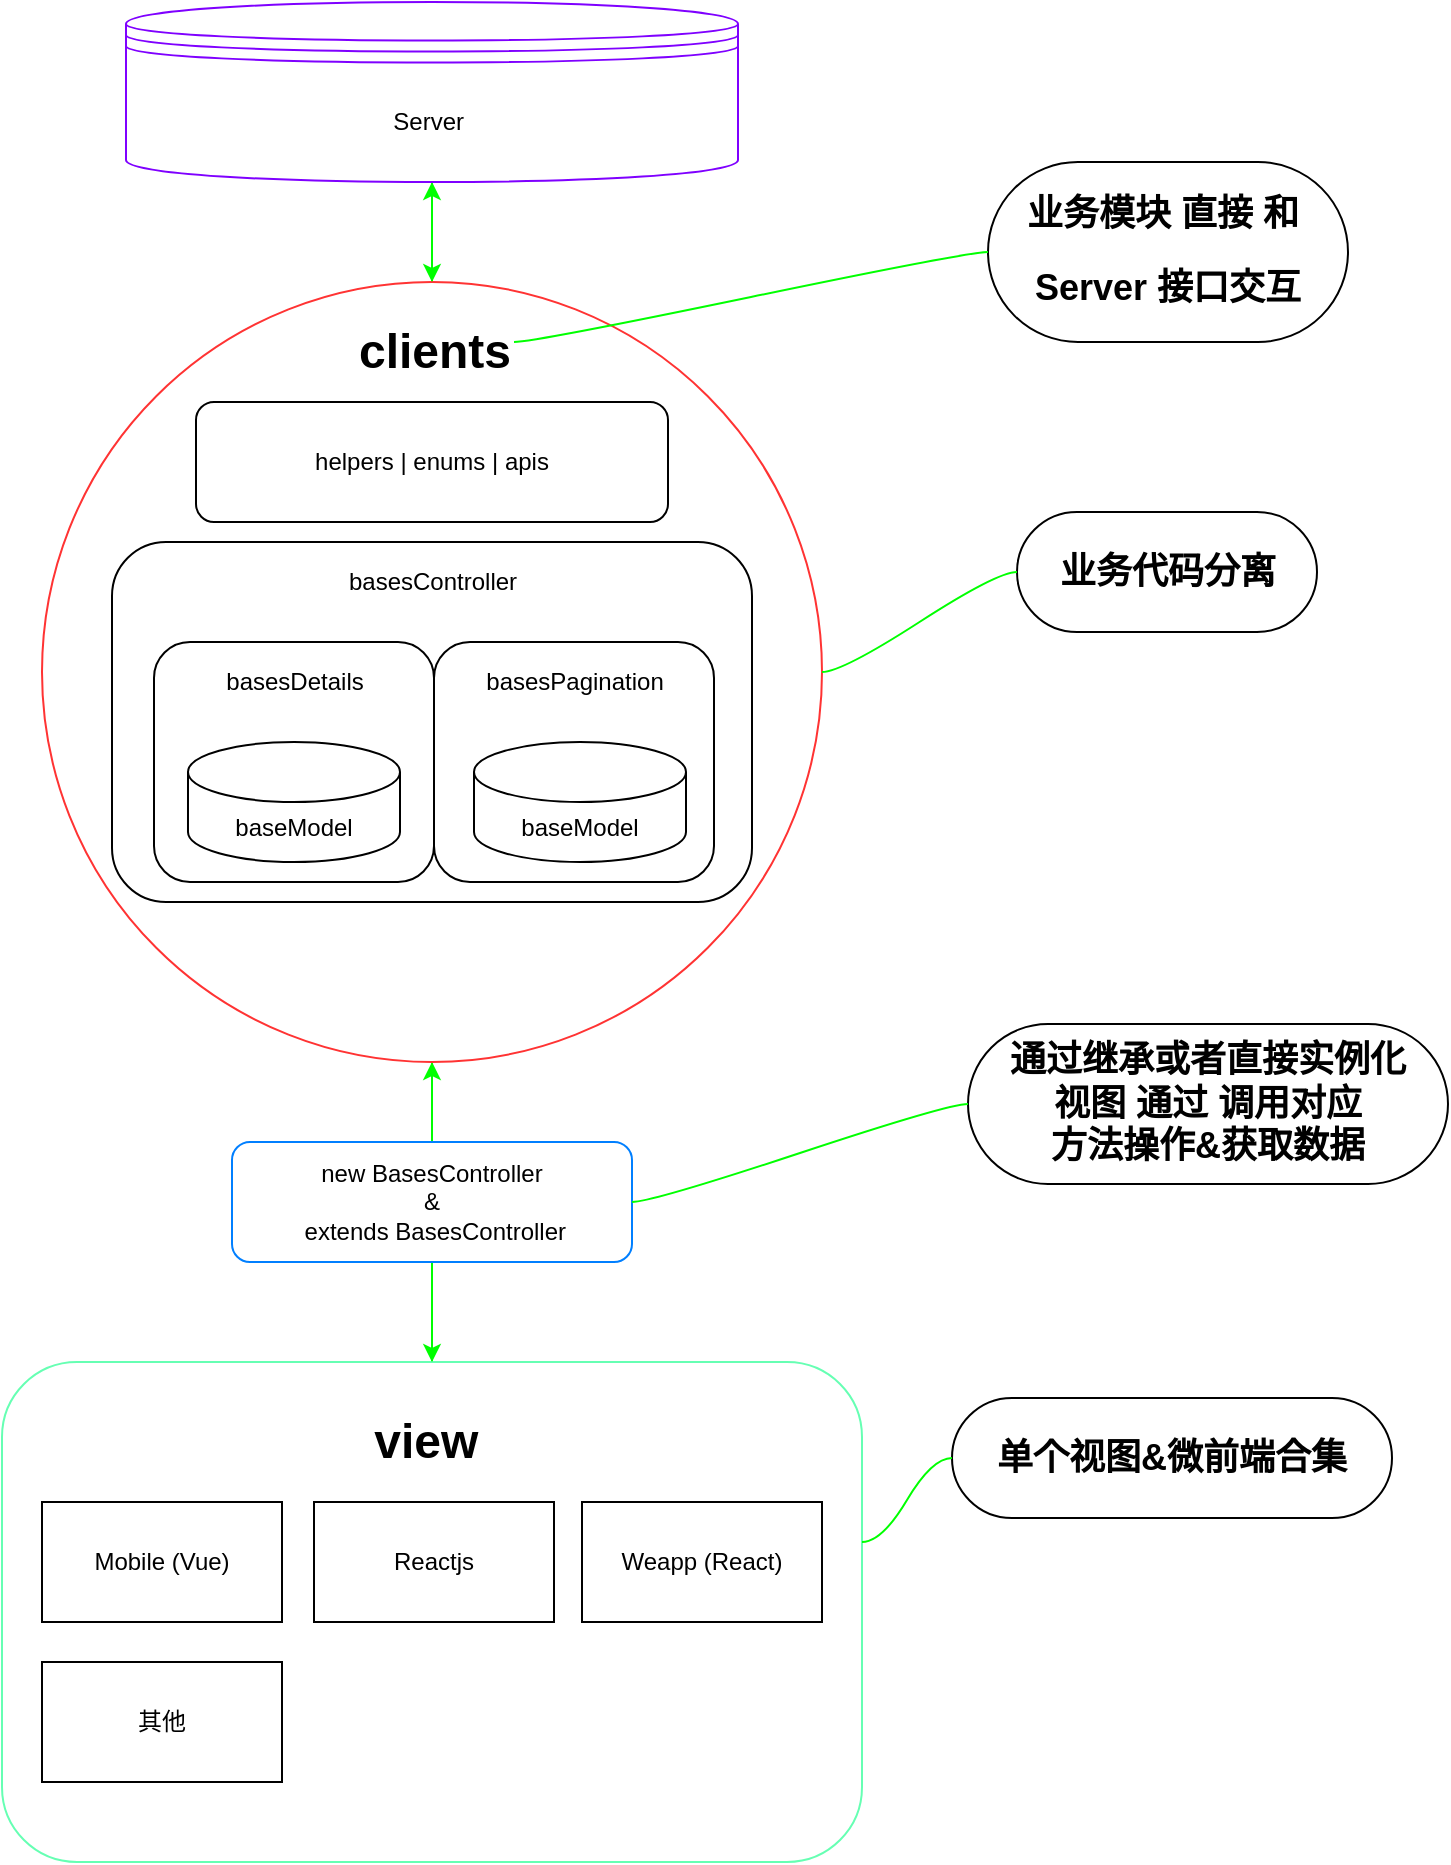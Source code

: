 <mxfile>
    <diagram id="yfga_TLR9oVwcaI-TNAI" name="第 1 页">
        <mxGraphModel dx="864" dy="654" grid="1" gridSize="10" guides="1" tooltips="1" connect="1" arrows="1" fold="1" page="1" pageScale="1" pageWidth="827" pageHeight="1169" math="0" shadow="0">
            <root>
                <mxCell id="0"/>
                <mxCell id="1" parent="0"/>
                <mxCell id="89" style="edgeStyle=orthogonalEdgeStyle;rounded=0;orthogonalLoop=1;jettySize=auto;html=1;strokeColor=#00FF00;" parent="1" source="76" edge="1">
                    <mxGeometry relative="1" as="geometry">
                        <mxPoint x="275" y="530" as="targetPoint"/>
                    </mxGeometry>
                </mxCell>
                <mxCell id="76" value="" style="rounded=1;whiteSpace=wrap;html=1;strokeColor=#66FFB3;" parent="1" vertex="1">
                    <mxGeometry x="60" y="680" width="430" height="250" as="geometry"/>
                </mxCell>
                <mxCell id="80" style="edgeStyle=orthogonalEdgeStyle;rounded=0;orthogonalLoop=1;jettySize=auto;html=1;entryX=0.5;entryY=0;entryDx=0;entryDy=0;strokeColor=#00FF00;" parent="1" source="26" target="76" edge="1">
                    <mxGeometry relative="1" as="geometry"/>
                </mxCell>
                <mxCell id="88" style="edgeStyle=orthogonalEdgeStyle;rounded=0;orthogonalLoop=1;jettySize=auto;html=1;entryX=0.5;entryY=1;entryDx=0;entryDy=0;strokeColor=#00FF00;" parent="1" source="26" target="51" edge="1">
                    <mxGeometry relative="1" as="geometry"/>
                </mxCell>
                <object label="" id="26">
                    <mxCell style="ellipse;whiteSpace=wrap;html=1;aspect=fixed;strokeColor=#FF3333;" parent="1" vertex="1">
                        <mxGeometry x="80" y="140" width="390" height="390" as="geometry"/>
                    </mxCell>
                </object>
                <mxCell id="28" value="&lt;h1&gt;view&amp;nbsp;&lt;/h1&gt;" style="text;html=1;resizable=0;autosize=1;align=center;verticalAlign=middle;points=[];fillColor=none;strokeColor=none;rounded=0;" parent="1" vertex="1">
                    <mxGeometry x="240" y="695" width="70" height="50" as="geometry"/>
                </mxCell>
                <mxCell id="29" value="" style="rounded=1;whiteSpace=wrap;html=1;" parent="1" vertex="1">
                    <mxGeometry x="115" y="270" width="320" height="180" as="geometry"/>
                </mxCell>
                <mxCell id="33" value="" style="rounded=1;whiteSpace=wrap;html=1;" parent="1" vertex="1">
                    <mxGeometry x="136" y="320" width="140" height="120" as="geometry"/>
                </mxCell>
                <mxCell id="34" value="" style="rounded=1;whiteSpace=wrap;html=1;" parent="1" vertex="1">
                    <mxGeometry x="276" y="320" width="140" height="120" as="geometry"/>
                </mxCell>
                <mxCell id="35" value="helpers |&amp;nbsp;enums |&amp;nbsp;apis" style="rounded=1;whiteSpace=wrap;html=1;" parent="1" vertex="1">
                    <mxGeometry x="157" y="200" width="236" height="60" as="geometry"/>
                </mxCell>
                <mxCell id="38" value="basesController" style="text;html=1;resizable=0;autosize=1;align=center;verticalAlign=middle;points=[];fillColor=none;strokeColor=none;rounded=0;" parent="1" vertex="1">
                    <mxGeometry x="225" y="280" width="100" height="20" as="geometry"/>
                </mxCell>
                <mxCell id="39" value="basesDetails" style="text;html=1;resizable=0;autosize=1;align=center;verticalAlign=middle;points=[];fillColor=none;strokeColor=none;rounded=0;" parent="1" vertex="1">
                    <mxGeometry x="166" y="330" width="80" height="20" as="geometry"/>
                </mxCell>
                <mxCell id="40" value="basesPagination" style="text;html=1;resizable=0;autosize=1;align=center;verticalAlign=middle;points=[];fillColor=none;strokeColor=none;rounded=0;" parent="1" vertex="1">
                    <mxGeometry x="296" y="330" width="100" height="20" as="geometry"/>
                </mxCell>
                <mxCell id="41" value="baseModel" style="shape=cylinder3;whiteSpace=wrap;html=1;boundedLbl=1;backgroundOutline=1;size=15;" parent="1" vertex="1">
                    <mxGeometry x="153" y="370" width="106" height="60" as="geometry"/>
                </mxCell>
                <mxCell id="42" value="baseModel" style="shape=cylinder3;whiteSpace=wrap;html=1;boundedLbl=1;backgroundOutline=1;size=15;" parent="1" vertex="1">
                    <mxGeometry x="296" y="370" width="106" height="60" as="geometry"/>
                </mxCell>
                <mxCell id="43" value="Mobile (Vue)" style="whiteSpace=wrap;html=1;" parent="1" vertex="1">
                    <mxGeometry x="80" y="750" width="120" height="60" as="geometry"/>
                </mxCell>
                <mxCell id="46" value="Reactjs" style="whiteSpace=wrap;html=1;" parent="1" vertex="1">
                    <mxGeometry x="216" y="750" width="120" height="60" as="geometry"/>
                </mxCell>
                <mxCell id="48" value="Weapp (React)" style="whiteSpace=wrap;html=1;" parent="1" vertex="1">
                    <mxGeometry x="350" y="750" width="120" height="60" as="geometry"/>
                </mxCell>
                <mxCell id="50" value="new BasesController&lt;br&gt;&amp;amp;&lt;br&gt;&amp;nbsp;extends BasesController" style="rounded=1;whiteSpace=wrap;html=1;strokeColor=#007FFF;" parent="1" vertex="1">
                    <mxGeometry x="175" y="570" width="200" height="60" as="geometry"/>
                </mxCell>
                <mxCell id="52" style="edgeStyle=orthogonalEdgeStyle;rounded=0;orthogonalLoop=1;jettySize=auto;html=1;entryX=0.5;entryY=0;entryDx=0;entryDy=0;strokeColor=#00FF00;" parent="1" source="51" target="26" edge="1">
                    <mxGeometry relative="1" as="geometry"/>
                </mxCell>
                <mxCell id="51" value="Server&amp;nbsp;" style="shape=datastore;whiteSpace=wrap;html=1;strokeColor=#7F00FF;" parent="1" vertex="1">
                    <mxGeometry x="122" width="306" height="90" as="geometry"/>
                </mxCell>
                <mxCell id="81" value="&lt;h1&gt;clients&lt;/h1&gt;" style="text;html=1;resizable=0;autosize=1;align=center;verticalAlign=middle;points=[];fillColor=none;strokeColor=none;rounded=0;" parent="1" vertex="1">
                    <mxGeometry x="231" y="150" width="90" height="50" as="geometry"/>
                </mxCell>
                <mxCell id="90" value="&lt;h2&gt;通过继承或者直接实例化&lt;br&gt;视图 通过 调用对应&lt;br&gt;方法操作&amp;amp;获取数据&lt;/h2&gt;" style="whiteSpace=wrap;html=1;rounded=1;arcSize=50;align=center;verticalAlign=middle;strokeWidth=1;autosize=1;spacing=4;treeFolding=1;treeMoving=1;newEdgeStyle={&quot;edgeStyle&quot;:&quot;entityRelationEdgeStyle&quot;,&quot;startArrow&quot;:&quot;none&quot;,&quot;endArrow&quot;:&quot;none&quot;,&quot;segment&quot;:10,&quot;curved&quot;:1};" parent="1" vertex="1">
                    <mxGeometry x="543" y="511" width="240" height="80" as="geometry"/>
                </mxCell>
                <mxCell id="91" value="" style="edgeStyle=entityRelationEdgeStyle;startArrow=none;endArrow=none;segment=10;curved=1;strokeColor=#00FF00;" parent="1" target="90" edge="1">
                    <mxGeometry relative="1" as="geometry">
                        <mxPoint x="375" y="600" as="sourcePoint"/>
                    </mxGeometry>
                </mxCell>
                <mxCell id="92" value="&lt;h2&gt;业务代码分离&lt;br&gt;&lt;/h2&gt;" style="whiteSpace=wrap;html=1;rounded=1;arcSize=50;align=center;verticalAlign=middle;strokeWidth=1;autosize=1;spacing=4;treeFolding=1;treeMoving=1;newEdgeStyle={&quot;edgeStyle&quot;:&quot;entityRelationEdgeStyle&quot;,&quot;startArrow&quot;:&quot;none&quot;,&quot;endArrow&quot;:&quot;none&quot;,&quot;segment&quot;:10,&quot;curved&quot;:1};" parent="1" vertex="1">
                    <mxGeometry x="567.5" y="255" width="150" height="60" as="geometry"/>
                </mxCell>
                <mxCell id="93" value="" style="edgeStyle=entityRelationEdgeStyle;startArrow=none;endArrow=none;segment=10;curved=1;strokeColor=#00FF00;" parent="1" source="26" target="92" edge="1">
                    <mxGeometry relative="1" as="geometry">
                        <mxPoint x="452" y="260" as="sourcePoint"/>
                    </mxGeometry>
                </mxCell>
                <mxCell id="94" value="&lt;h2&gt;业务模块 直接 和&amp;nbsp;&lt;/h2&gt;&lt;h2&gt;Server 接口交互&lt;/h2&gt;" style="whiteSpace=wrap;html=1;rounded=1;arcSize=50;align=center;verticalAlign=middle;strokeWidth=1;autosize=1;spacing=4;treeFolding=1;treeMoving=1;newEdgeStyle={&quot;edgeStyle&quot;:&quot;entityRelationEdgeStyle&quot;,&quot;startArrow&quot;:&quot;none&quot;,&quot;endArrow&quot;:&quot;none&quot;,&quot;segment&quot;:10,&quot;curved&quot;:1};" parent="1" vertex="1">
                    <mxGeometry x="553" y="80" width="180" height="90" as="geometry"/>
                </mxCell>
                <mxCell id="95" value="" style="edgeStyle=entityRelationEdgeStyle;startArrow=none;endArrow=none;segment=10;curved=1;strokeColor=#00FF00;" parent="1" target="94" edge="1">
                    <mxGeometry relative="1" as="geometry">
                        <mxPoint x="316" y="170" as="sourcePoint"/>
                    </mxGeometry>
                </mxCell>
                <mxCell id="96" value="其他" style="whiteSpace=wrap;html=1;" parent="1" vertex="1">
                    <mxGeometry x="80" y="830" width="120" height="60" as="geometry"/>
                </mxCell>
                <mxCell id="97" value="&lt;h2&gt;单个视图&amp;amp;微前端合集&lt;/h2&gt;" style="whiteSpace=wrap;html=1;rounded=1;arcSize=50;align=center;verticalAlign=middle;strokeWidth=1;autosize=1;spacing=4;treeFolding=1;treeMoving=1;newEdgeStyle={&quot;edgeStyle&quot;:&quot;entityRelationEdgeStyle&quot;,&quot;startArrow&quot;:&quot;none&quot;,&quot;endArrow&quot;:&quot;none&quot;,&quot;segment&quot;:10,&quot;curved&quot;:1};" parent="1" vertex="1">
                    <mxGeometry x="535" y="698" width="220" height="60" as="geometry"/>
                </mxCell>
                <mxCell id="98" value="" style="edgeStyle=entityRelationEdgeStyle;startArrow=none;endArrow=none;segment=10;curved=1;strokeColor=#00FF00;" parent="1" target="97" edge="1">
                    <mxGeometry relative="1" as="geometry">
                        <mxPoint x="490" y="770" as="sourcePoint"/>
                    </mxGeometry>
                </mxCell>
            </root>
        </mxGraphModel>
    </diagram>
</mxfile>